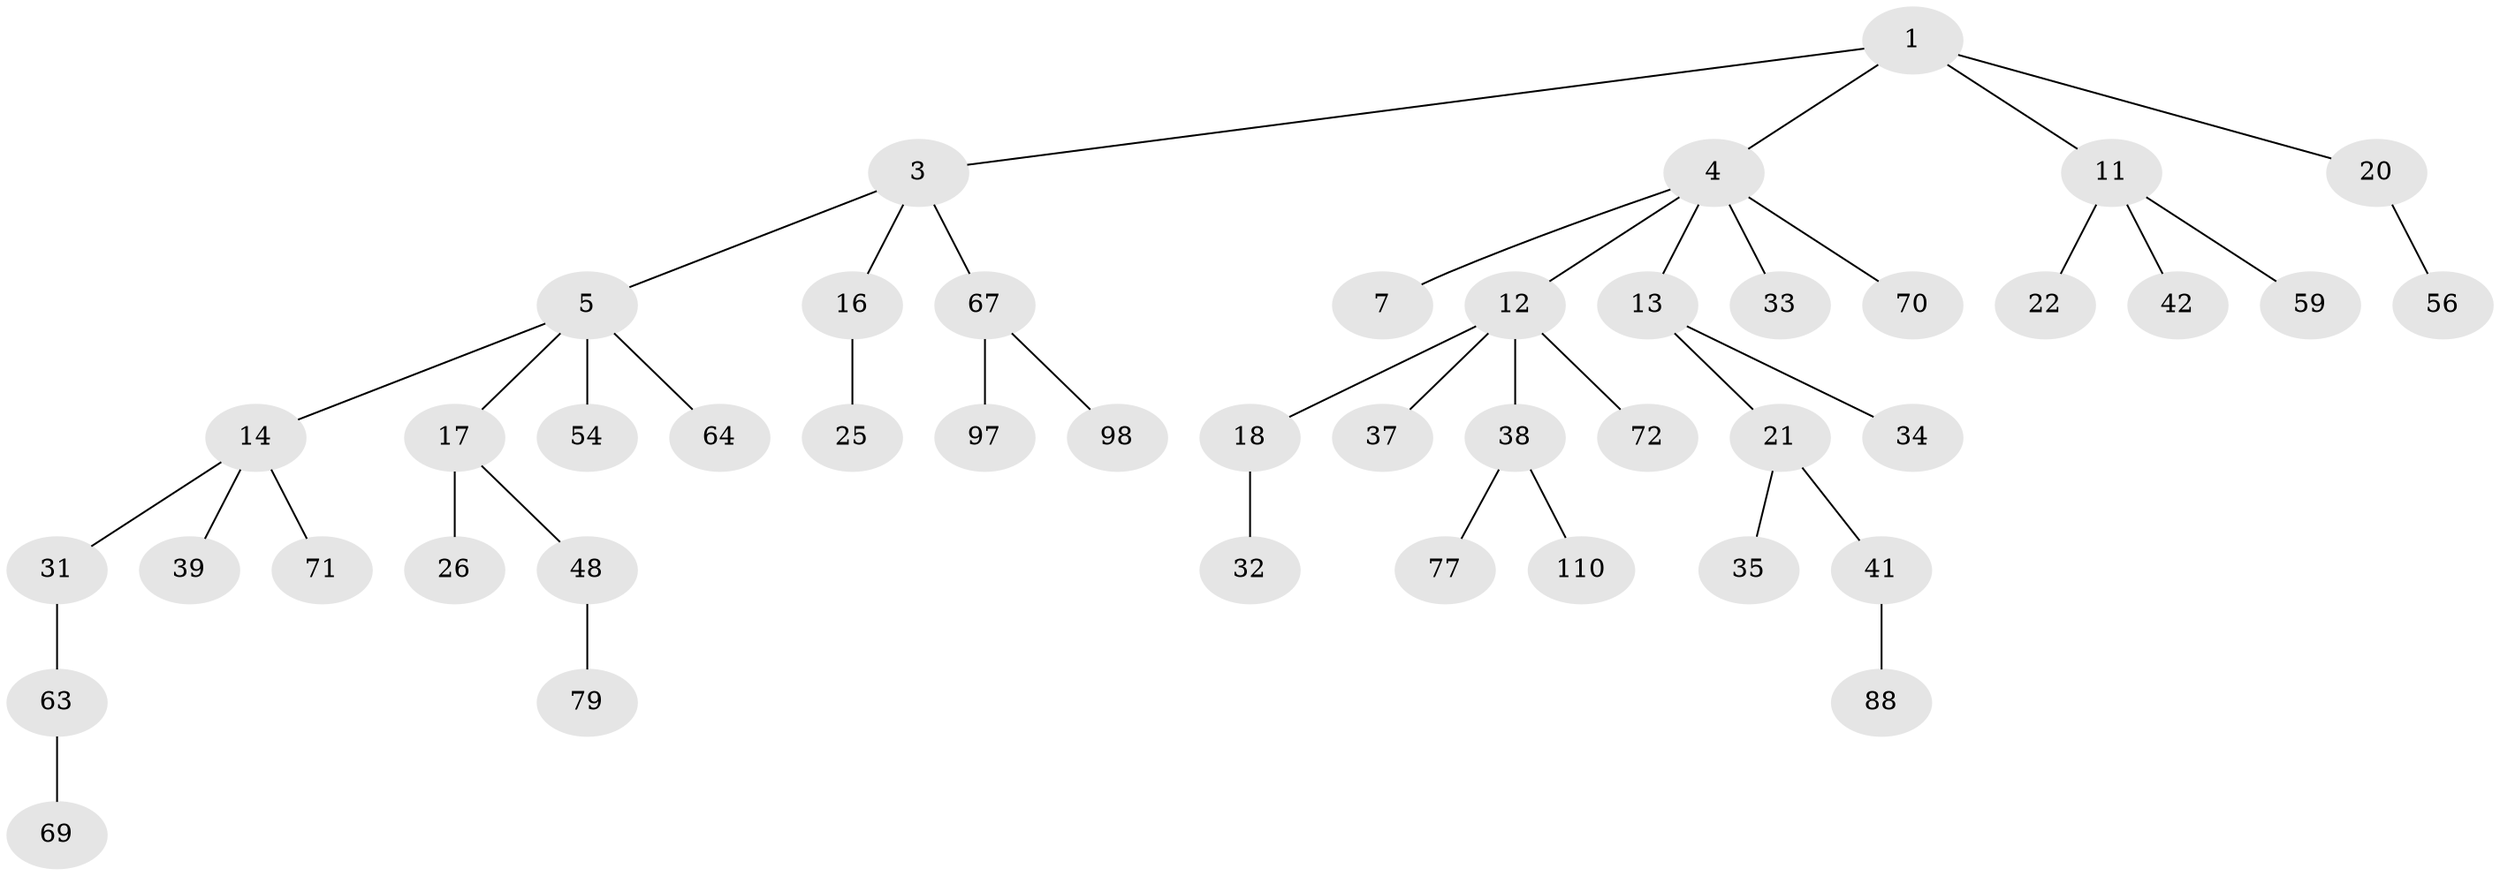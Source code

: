 // original degree distribution, {3: 0.17857142857142858, 4: 0.08035714285714286, 6: 0.017857142857142856, 2: 0.22321428571428573, 1: 0.48214285714285715, 5: 0.017857142857142856}
// Generated by graph-tools (version 1.1) at 2025/19/03/04/25 18:19:17]
// undirected, 44 vertices, 43 edges
graph export_dot {
graph [start="1"]
  node [color=gray90,style=filled];
  1 [super="+2+8+52"];
  3 [super="+50+28+10"];
  4 [super="+6+9"];
  5 [super="+27"];
  7;
  11 [super="+15+73"];
  12 [super="+102"];
  13 [super="+47"];
  14 [super="+24"];
  16 [super="+43"];
  17;
  18;
  20;
  21;
  22 [super="+23+62"];
  25 [super="+55+40"];
  26 [super="+78+58+36"];
  31;
  32 [super="+75+45"];
  33;
  34 [super="+99"];
  35 [super="+89"];
  37;
  38;
  39 [super="+53"];
  41 [super="+68+44+84+65"];
  42;
  48 [super="+51+83"];
  54;
  56 [super="+61"];
  59;
  63 [super="+66+108"];
  64 [super="+74"];
  67 [super="+91+96"];
  69;
  70;
  71;
  72 [super="+109"];
  77;
  79;
  88;
  97 [super="+107"];
  98 [super="+104"];
  110;
  1 -- 3;
  1 -- 11;
  1 -- 4;
  1 -- 20;
  3 -- 5;
  3 -- 16;
  3 -- 67;
  4 -- 70;
  4 -- 7;
  4 -- 33;
  4 -- 13;
  4 -- 12;
  5 -- 14;
  5 -- 17;
  5 -- 64;
  5 -- 54;
  11 -- 59;
  11 -- 42;
  11 -- 22;
  12 -- 18;
  12 -- 37;
  12 -- 38;
  12 -- 72;
  13 -- 21;
  13 -- 34;
  14 -- 31;
  14 -- 39;
  14 -- 71;
  16 -- 25;
  17 -- 26;
  17 -- 48;
  18 -- 32;
  20 -- 56;
  21 -- 35;
  21 -- 41;
  31 -- 63;
  38 -- 77;
  38 -- 110;
  41 -- 88;
  48 -- 79;
  63 -- 69;
  67 -- 97;
  67 -- 98;
}
